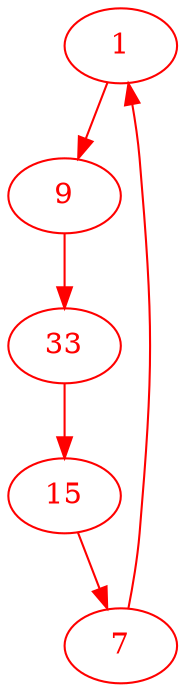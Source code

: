 digraph g{
node [color = red, fontcolor=red]; 1 7 9 15 33 ;
1 -> 9 [color=red] ;
7 -> 1 [color=red] ;
9 -> 33 [color=red] ;
15 -> 7 [color=red] ;
33 -> 15 [color=red] ;
}